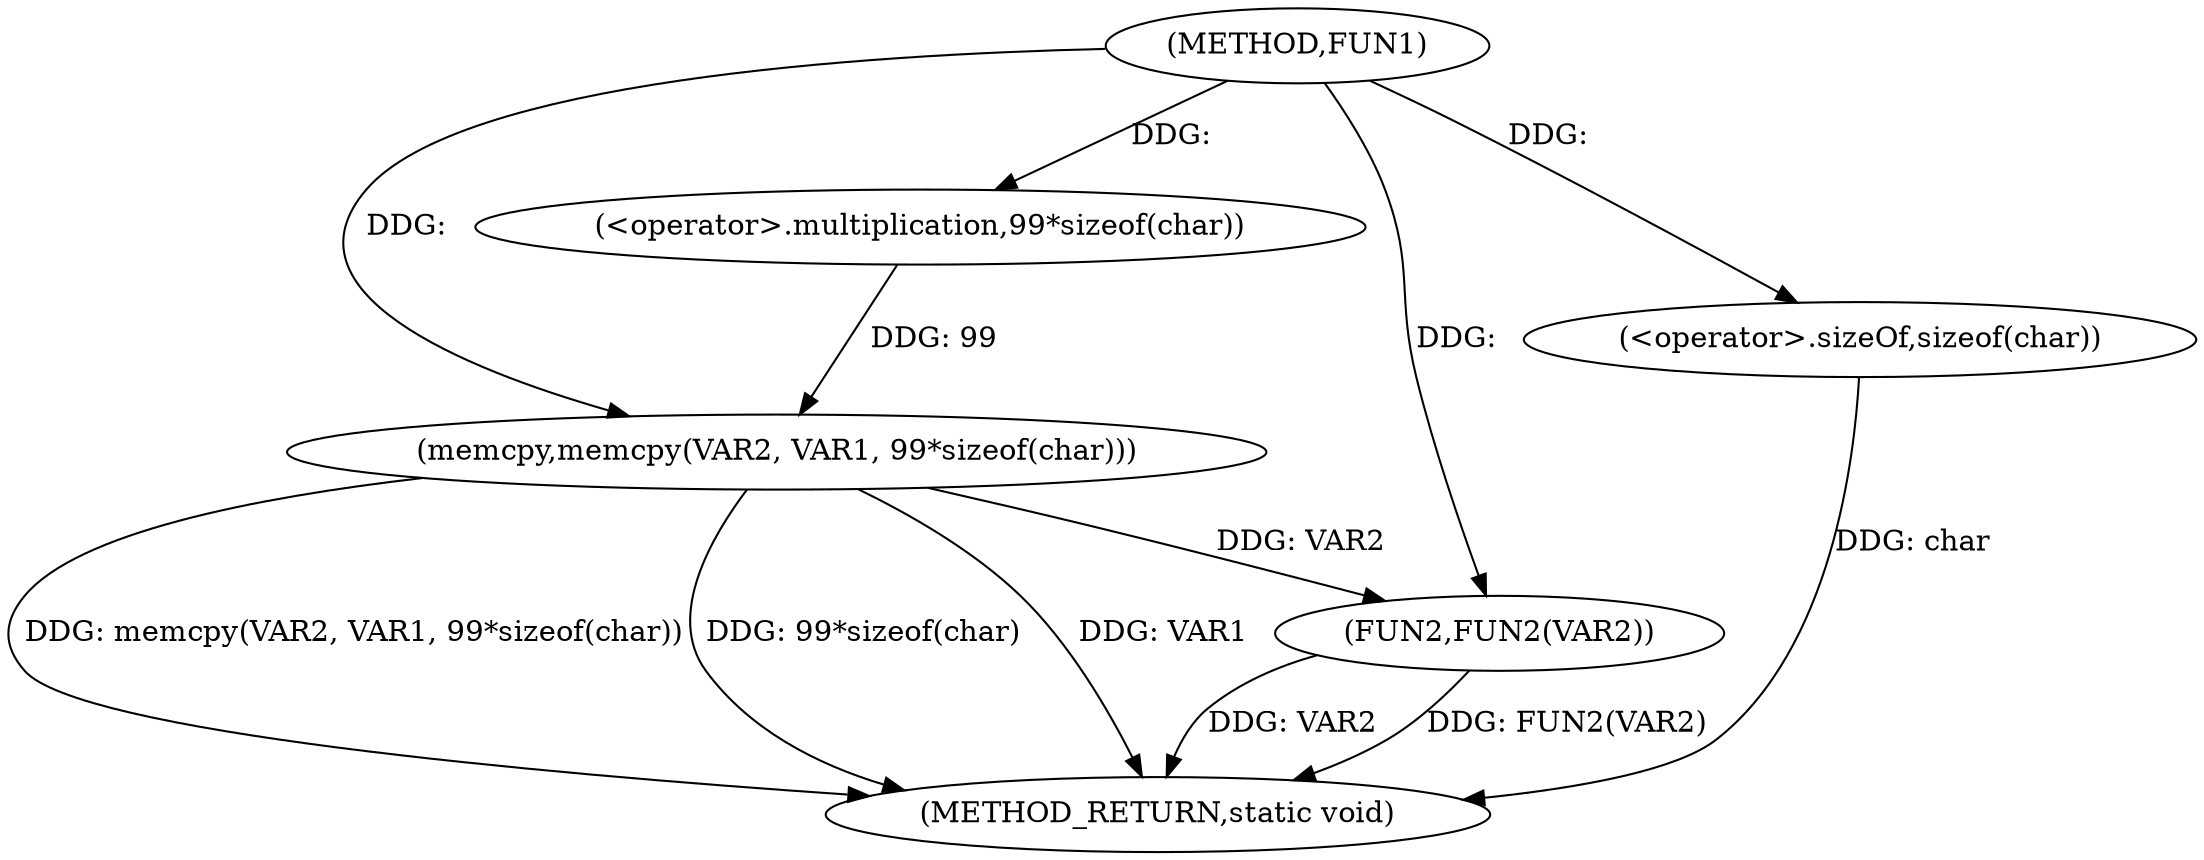 digraph FUN1 {  
"1000100" [label = "(METHOD,FUN1)" ]
"1000114" [label = "(METHOD_RETURN,static void)" ]
"1000105" [label = "(memcpy,memcpy(VAR2, VAR1, 99*sizeof(char)))" ]
"1000108" [label = "(<operator>.multiplication,99*sizeof(char))" ]
"1000110" [label = "(<operator>.sizeOf,sizeof(char))" ]
"1000112" [label = "(FUN2,FUN2(VAR2))" ]
  "1000105" -> "1000114"  [ label = "DDG: 99*sizeof(char)"] 
  "1000105" -> "1000114"  [ label = "DDG: VAR1"] 
  "1000105" -> "1000114"  [ label = "DDG: memcpy(VAR2, VAR1, 99*sizeof(char))"] 
  "1000112" -> "1000114"  [ label = "DDG: FUN2(VAR2)"] 
  "1000110" -> "1000114"  [ label = "DDG: char"] 
  "1000112" -> "1000114"  [ label = "DDG: VAR2"] 
  "1000100" -> "1000105"  [ label = "DDG: "] 
  "1000108" -> "1000105"  [ label = "DDG: 99"] 
  "1000100" -> "1000108"  [ label = "DDG: "] 
  "1000100" -> "1000110"  [ label = "DDG: "] 
  "1000105" -> "1000112"  [ label = "DDG: VAR2"] 
  "1000100" -> "1000112"  [ label = "DDG: "] 
}
